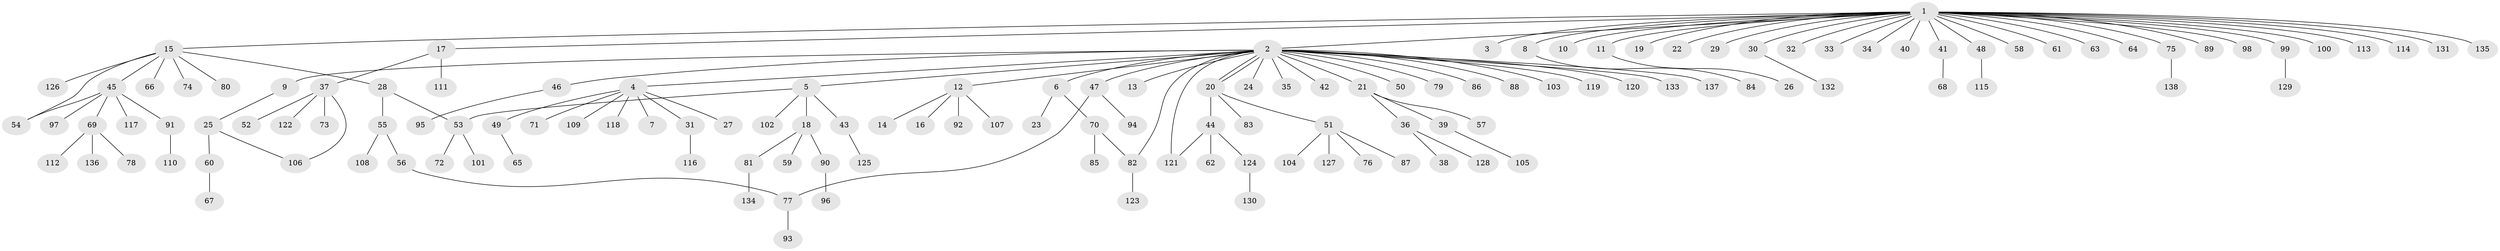 // Generated by graph-tools (version 1.1) at 2025/26/03/09/25 03:26:00]
// undirected, 138 vertices, 144 edges
graph export_dot {
graph [start="1"]
  node [color=gray90,style=filled];
  1;
  2;
  3;
  4;
  5;
  6;
  7;
  8;
  9;
  10;
  11;
  12;
  13;
  14;
  15;
  16;
  17;
  18;
  19;
  20;
  21;
  22;
  23;
  24;
  25;
  26;
  27;
  28;
  29;
  30;
  31;
  32;
  33;
  34;
  35;
  36;
  37;
  38;
  39;
  40;
  41;
  42;
  43;
  44;
  45;
  46;
  47;
  48;
  49;
  50;
  51;
  52;
  53;
  54;
  55;
  56;
  57;
  58;
  59;
  60;
  61;
  62;
  63;
  64;
  65;
  66;
  67;
  68;
  69;
  70;
  71;
  72;
  73;
  74;
  75;
  76;
  77;
  78;
  79;
  80;
  81;
  82;
  83;
  84;
  85;
  86;
  87;
  88;
  89;
  90;
  91;
  92;
  93;
  94;
  95;
  96;
  97;
  98;
  99;
  100;
  101;
  102;
  103;
  104;
  105;
  106;
  107;
  108;
  109;
  110;
  111;
  112;
  113;
  114;
  115;
  116;
  117;
  118;
  119;
  120;
  121;
  122;
  123;
  124;
  125;
  126;
  127;
  128;
  129;
  130;
  131;
  132;
  133;
  134;
  135;
  136;
  137;
  138;
  1 -- 2;
  1 -- 3;
  1 -- 8;
  1 -- 10;
  1 -- 11;
  1 -- 15;
  1 -- 17;
  1 -- 19;
  1 -- 22;
  1 -- 29;
  1 -- 30;
  1 -- 32;
  1 -- 33;
  1 -- 34;
  1 -- 40;
  1 -- 41;
  1 -- 48;
  1 -- 58;
  1 -- 61;
  1 -- 63;
  1 -- 64;
  1 -- 75;
  1 -- 89;
  1 -- 98;
  1 -- 99;
  1 -- 100;
  1 -- 113;
  1 -- 114;
  1 -- 131;
  1 -- 135;
  2 -- 4;
  2 -- 5;
  2 -- 6;
  2 -- 9;
  2 -- 12;
  2 -- 13;
  2 -- 20;
  2 -- 20;
  2 -- 21;
  2 -- 24;
  2 -- 35;
  2 -- 42;
  2 -- 46;
  2 -- 47;
  2 -- 50;
  2 -- 79;
  2 -- 82;
  2 -- 86;
  2 -- 88;
  2 -- 103;
  2 -- 119;
  2 -- 120;
  2 -- 121;
  2 -- 133;
  2 -- 137;
  4 -- 7;
  4 -- 27;
  4 -- 31;
  4 -- 49;
  4 -- 71;
  4 -- 109;
  4 -- 118;
  5 -- 18;
  5 -- 43;
  5 -- 53;
  5 -- 102;
  6 -- 23;
  6 -- 70;
  8 -- 84;
  9 -- 25;
  11 -- 26;
  12 -- 14;
  12 -- 16;
  12 -- 92;
  12 -- 107;
  15 -- 28;
  15 -- 45;
  15 -- 54;
  15 -- 66;
  15 -- 74;
  15 -- 80;
  15 -- 126;
  17 -- 37;
  17 -- 111;
  18 -- 59;
  18 -- 81;
  18 -- 90;
  20 -- 44;
  20 -- 51;
  20 -- 83;
  21 -- 36;
  21 -- 39;
  21 -- 57;
  25 -- 60;
  25 -- 106;
  28 -- 53;
  28 -- 55;
  30 -- 132;
  31 -- 116;
  36 -- 38;
  36 -- 128;
  37 -- 52;
  37 -- 73;
  37 -- 106;
  37 -- 122;
  39 -- 105;
  41 -- 68;
  43 -- 125;
  44 -- 62;
  44 -- 121;
  44 -- 124;
  45 -- 54;
  45 -- 69;
  45 -- 91;
  45 -- 97;
  45 -- 117;
  46 -- 95;
  47 -- 77;
  47 -- 94;
  48 -- 115;
  49 -- 65;
  51 -- 76;
  51 -- 87;
  51 -- 104;
  51 -- 127;
  53 -- 72;
  53 -- 101;
  55 -- 56;
  55 -- 108;
  56 -- 77;
  60 -- 67;
  69 -- 78;
  69 -- 112;
  69 -- 136;
  70 -- 82;
  70 -- 85;
  75 -- 138;
  77 -- 93;
  81 -- 134;
  82 -- 123;
  90 -- 96;
  91 -- 110;
  99 -- 129;
  124 -- 130;
}
